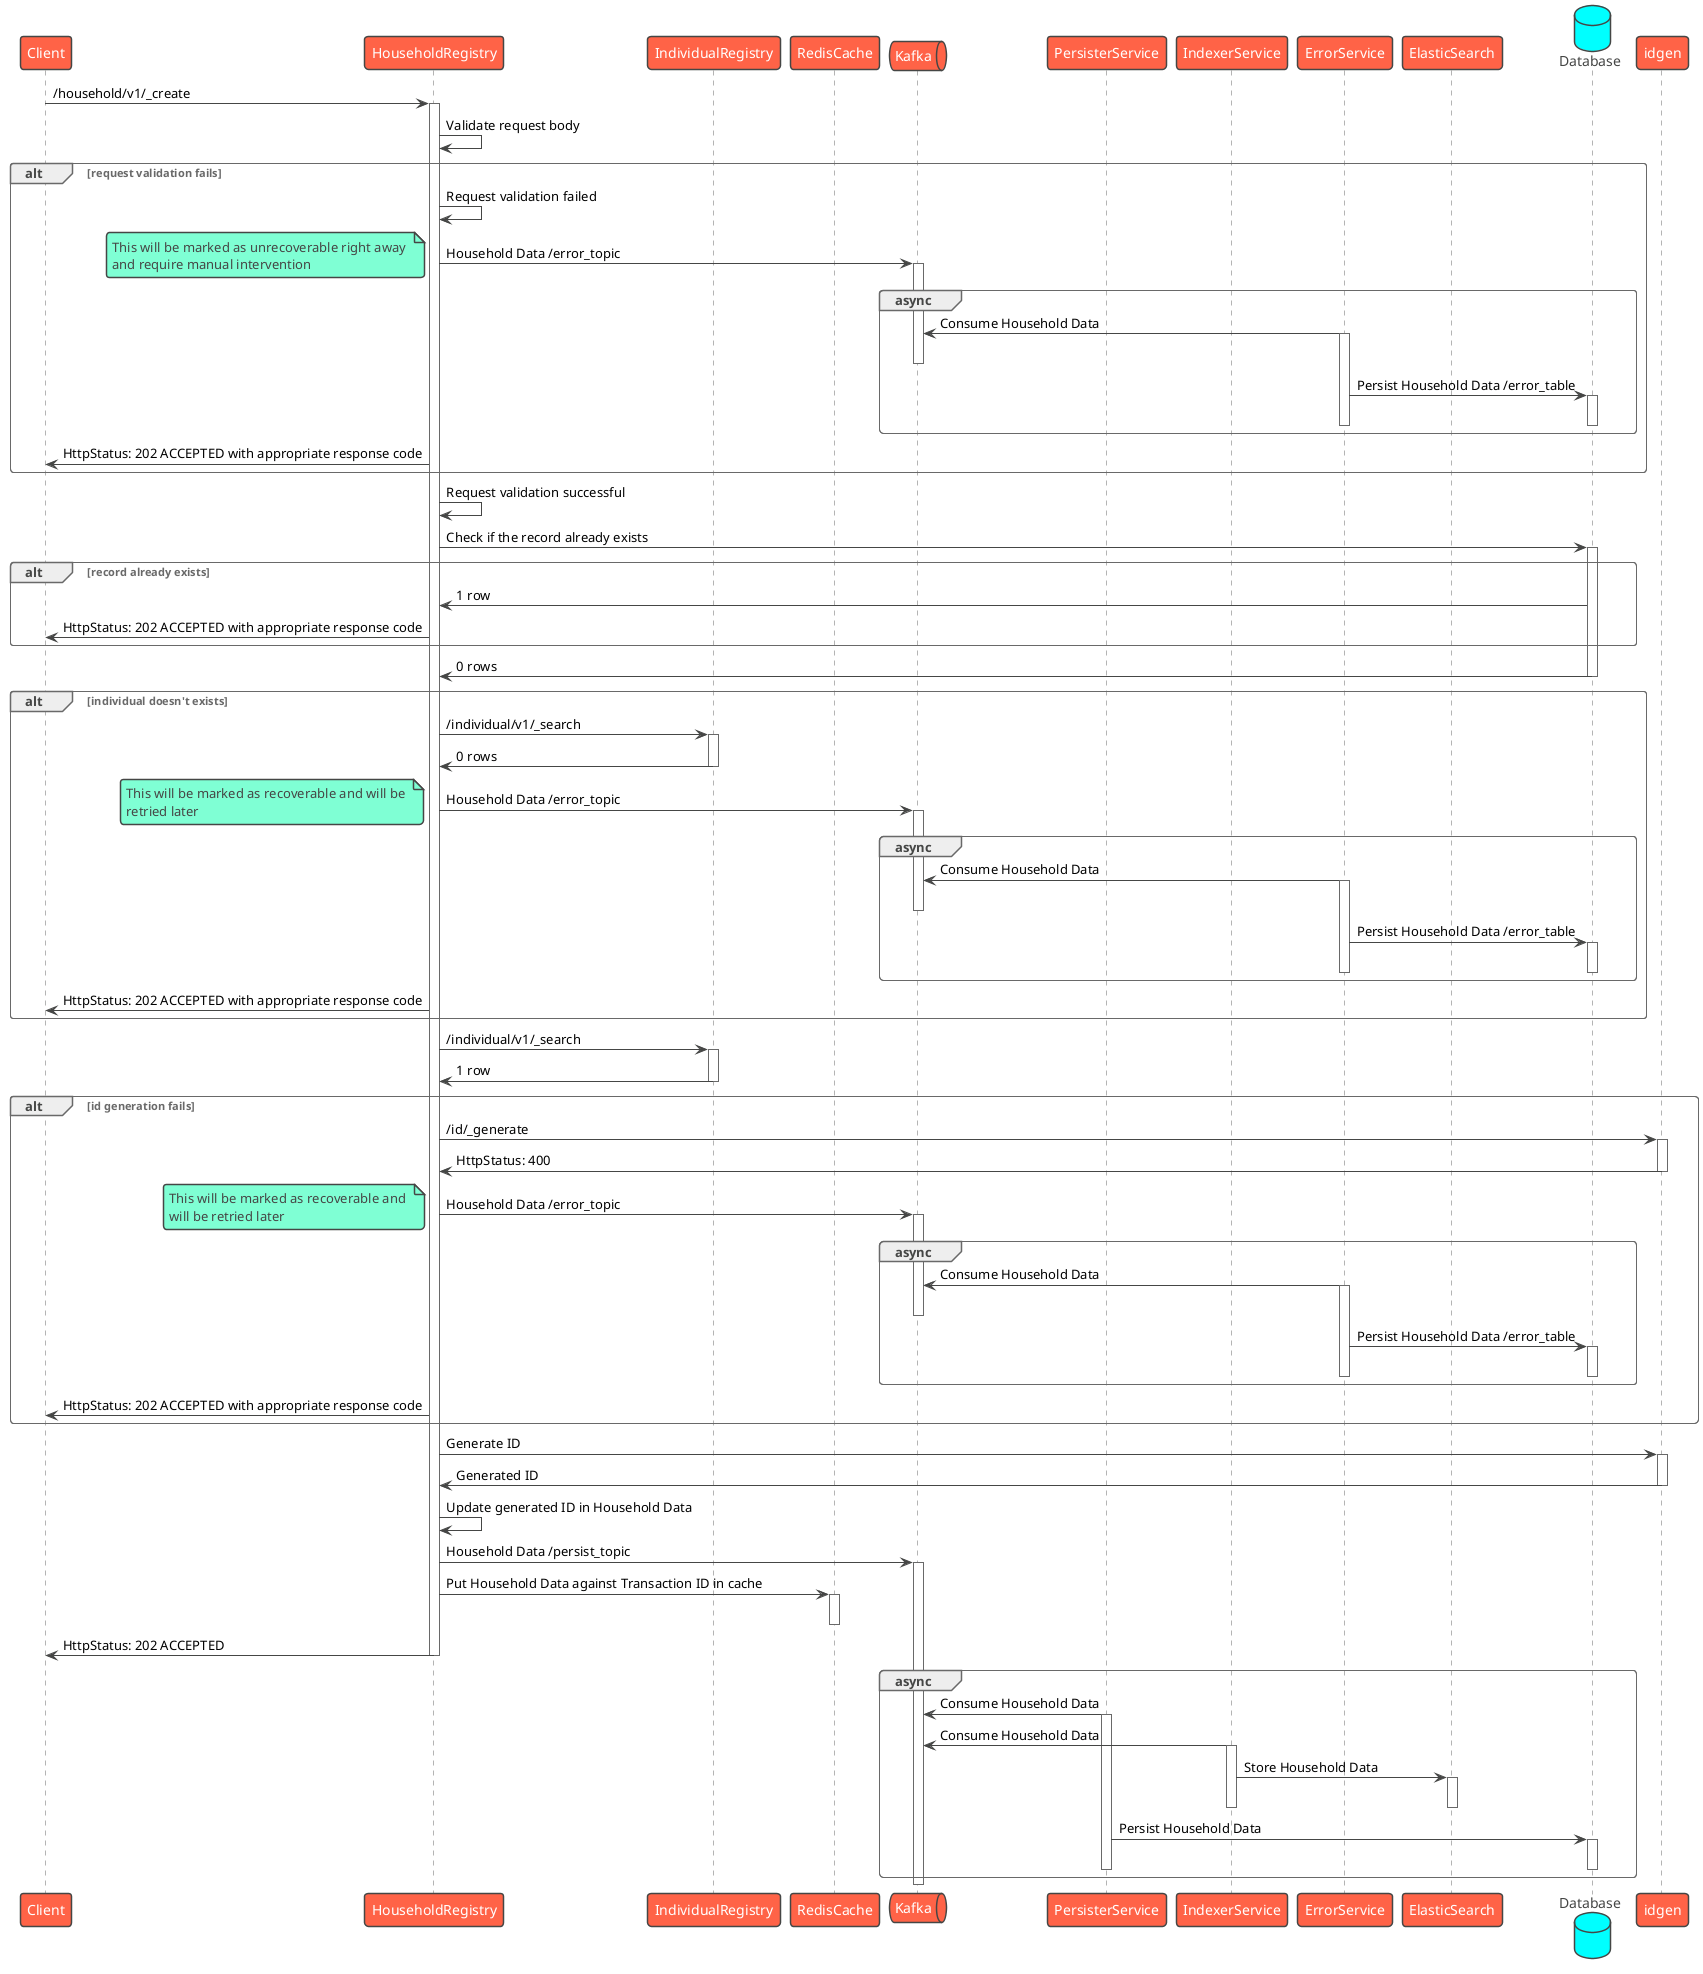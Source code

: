 @startuml Household Registry - Create
!theme vibrant
participant Client as c
participant HouseholdRegistry as hr
participant IndividualRegistry as ir
participant RedisCache as rc
queue Kafka as k
participant PersisterService as prs
participant IndexerService as idx
participant ErrorService as es
participant ElasticSearch as el
database Database as db
c -> hr : /household/v1/_create
activate hr
hr -> hr: Validate request body
alt request validation fails
    hr -> hr: Request validation failed
    hr -> k: Household Data /error_topic
    note left
        This will be marked as unrecoverable right away 
        and require manual intervention
    end note
    activate k
    group async
        es -> k: Consume Household Data
        activate es
        deactivate k
        es -> db: Persist Household Data /error_table
        activate db
        deactivate db
        deactivate es
    end
    hr -> c: HttpStatus: 202 ACCEPTED with appropriate response code
end
hr -> hr: Request validation successful
hr -> db: Check if the record already exists
alt record already exists
    activate db
    db -> hr: 1 row
    hr -> c: HttpStatus: 202 ACCEPTED with appropriate response code
end
db -> hr: 0 rows
deactivate db
alt individual doesn't exists
    hr -> ir: /individual/v1/_search
    activate ir
    ir -> hr: 0 rows
    deactivate ir
    hr -> k: Household Data /error_topic
    note left
        This will be marked as recoverable and will be 
        retried later
    end note
    activate k
    group async
        es -> k: Consume Household Data
        activate es
        deactivate k
        es -> db: Persist Household Data /error_table
        activate db
        deactivate db
        deactivate es
    end
    hr -> c: HttpStatus: 202 ACCEPTED with appropriate response code
end
hr -> ir: /individual/v1/_search
activate ir
ir -> hr: 1 row
deactivate ir
alt id generation fails
    hr -> idgen: /id/_generate
    activate idgen
    idgen -> hr: HttpStatus: 400
    deactivate idgen
    hr -> k: Household Data /error_topic
    note left
        This will be marked as recoverable and 
        will be retried later
    end note
    activate k
    group async
        es -> k: Consume Household Data
        activate es
        deactivate k
        es -> db: Persist Household Data /error_table
        activate db
        deactivate db
        deactivate es
    end
    hr -> c: HttpStatus: 202 ACCEPTED with appropriate response code
end
hr -> idgen: Generate ID
activate idgen
idgen -> hr: Generated ID
deactivate idgen
hr -> hr: Update generated ID in Household Data
hr -> k: Household Data /persist_topic
activate k
hr -> rc: Put Household Data against Transaction ID in cache
activate rc
deactivate rc
hr -> c: HttpStatus: 202 ACCEPTED
deactivate hr
group async
    prs -> k: Consume Household Data
    activate prs
    idx -> k: Consume Household Data
    activate idx
    idx -> el: Store Household Data
    activate el
    deactivate el
    deactivate idx
    prs -> db: Persist Household Data
    activate db
    deactivate db
    deactivate prs
end
deactivate k
@enduml